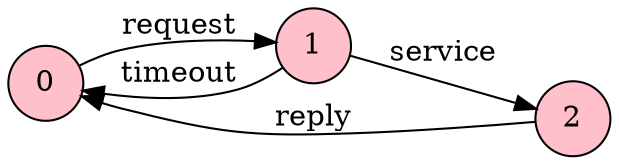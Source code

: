 digraph G {
rankdir = LR;
0 [shape=circle,style=filled, fillcolor=pink];
1 [shape=circle,style=filled, fillcolor=pink];
2 [shape=circle,style=filled, fillcolor=pink];
0 -> 1 [label = "request"];
1 -> 0 [label = "timeout"];
1 -> 2 [label = "service"];
2 -> 0 [label = "reply"];
}
